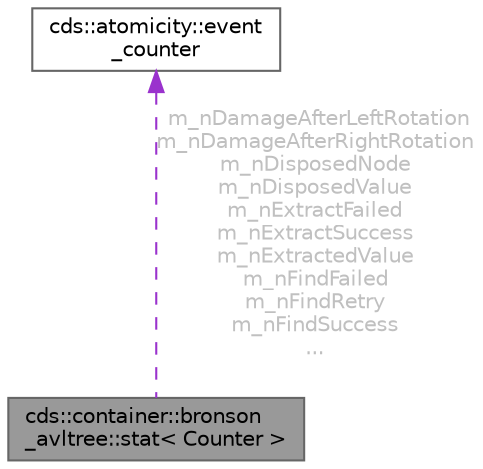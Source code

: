digraph "cds::container::bronson_avltree::stat&lt; Counter &gt;"
{
 // LATEX_PDF_SIZE
  bgcolor="transparent";
  edge [fontname=Helvetica,fontsize=10,labelfontname=Helvetica,labelfontsize=10];
  node [fontname=Helvetica,fontsize=10,shape=box,height=0.2,width=0.4];
  Node1 [id="Node000001",label="cds::container::bronson\l_avltree::stat\< Counter \>",height=0.2,width=0.4,color="gray40", fillcolor="grey60", style="filled", fontcolor="black",tooltip="BronsonAVLTreeMap internal statistics"];
  Node2 -> Node1 [id="edge1_Node000001_Node000002",dir="back",color="darkorchid3",style="dashed",tooltip=" ",label=" m_nDamageAfterLeftRotation\nm_nDamageAfterRightRotation\nm_nDisposedNode\nm_nDisposedValue\nm_nExtractFailed\nm_nExtractSuccess\nm_nExtractedValue\nm_nFindFailed\nm_nFindRetry\nm_nFindSuccess\n...",fontcolor="grey" ];
  Node2 [id="Node000002",label="cds::atomicity::event\l_counter",height=0.2,width=0.4,color="gray40", fillcolor="white", style="filled",URL="$classcds_1_1atomicity_1_1event__counter.html",tooltip="Atomic event counter."];
}
